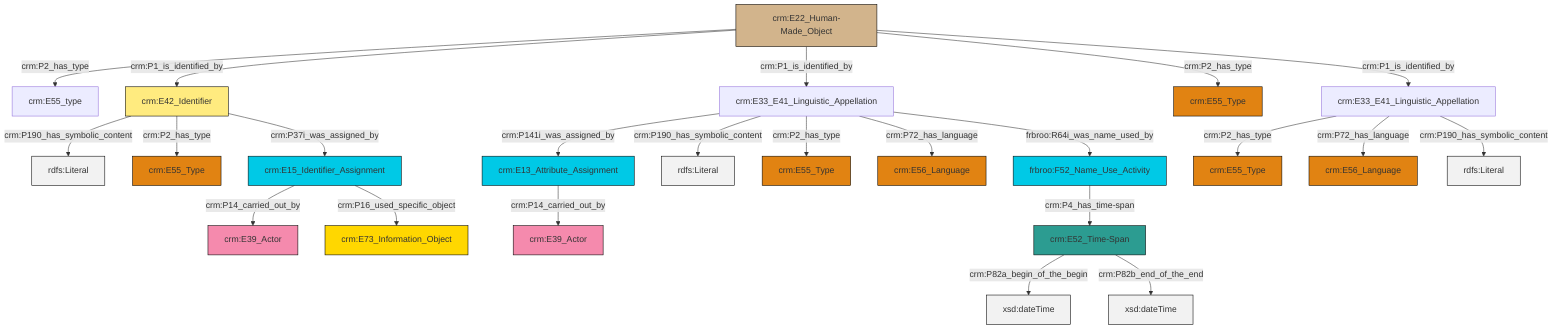 graph TD
classDef Literal fill:#f2f2f2,stroke:#000000;
classDef CRM_Entity fill:#FFFFFF,stroke:#000000;
classDef Temporal_Entity fill:#00C9E6, stroke:#000000;
classDef Type fill:#E18312, stroke:#000000;
classDef Time-Span fill:#2C9C91, stroke:#000000;
classDef Appellation fill:#FFEB7F, stroke:#000000;
classDef Place fill:#008836, stroke:#000000;
classDef Persistent_Item fill:#B266B2, stroke:#000000;
classDef Conceptual_Object fill:#FFD700, stroke:#000000;
classDef Physical_Thing fill:#D2B48C, stroke:#000000;
classDef Actor fill:#f58aad, stroke:#000000;
classDef PC_Classes fill:#4ce600, stroke:#000000;
classDef Multi fill:#cccccc,stroke:#000000;

0["crm:E33_E41_Linguistic_Appellation"]:::Default -->|crm:P141i_was_assigned_by| 1["crm:E13_Attribute_Assignment"]:::Temporal_Entity
0["crm:E33_E41_Linguistic_Appellation"]:::Default -->|crm:P190_has_symbolic_content| 2[rdfs:Literal]:::Literal
3["crm:E22_Human-Made_Object"]:::Physical_Thing -->|crm:P2_has_type| 5["crm:E55_type"]:::Default
0["crm:E33_E41_Linguistic_Appellation"]:::Default -->|crm:P2_has_type| 12["crm:E55_Type"]:::Type
13["crm:E42_Identifier"]:::Appellation -->|crm:P190_has_symbolic_content| 14[rdfs:Literal]:::Literal
15["crm:E33_E41_Linguistic_Appellation"]:::Default -->|crm:P2_has_type| 16["crm:E55_Type"]:::Type
18["frbroo:F52_Name_Use_Activity"]:::Temporal_Entity -->|crm:P4_has_time-span| 19["crm:E52_Time-Span"]:::Time-Span
13["crm:E42_Identifier"]:::Appellation -->|crm:P2_has_type| 10["crm:E55_Type"]:::Type
19["crm:E52_Time-Span"]:::Time-Span -->|crm:P82a_begin_of_the_begin| 25[xsd:dateTime]:::Literal
13["crm:E42_Identifier"]:::Appellation -->|crm:P37i_was_assigned_by| 8["crm:E15_Identifier_Assignment"]:::Temporal_Entity
3["crm:E22_Human-Made_Object"]:::Physical_Thing -->|crm:P1_is_identified_by| 13["crm:E42_Identifier"]:::Appellation
3["crm:E22_Human-Made_Object"]:::Physical_Thing -->|crm:P1_is_identified_by| 0["crm:E33_E41_Linguistic_Appellation"]:::Default
1["crm:E13_Attribute_Assignment"]:::Temporal_Entity -->|crm:P14_carried_out_by| 6["crm:E39_Actor"]:::Actor
0["crm:E33_E41_Linguistic_Appellation"]:::Default -->|crm:P72_has_language| 33["crm:E56_Language"]:::Type
19["crm:E52_Time-Span"]:::Time-Span -->|crm:P82b_end_of_the_end| 35[xsd:dateTime]:::Literal
0["crm:E33_E41_Linguistic_Appellation"]:::Default -->|frbroo:R64i_was_name_used_by| 18["frbroo:F52_Name_Use_Activity"]:::Temporal_Entity
3["crm:E22_Human-Made_Object"]:::Physical_Thing -->|crm:P2_has_type| 27["crm:E55_Type"]:::Type
15["crm:E33_E41_Linguistic_Appellation"]:::Default -->|crm:P72_has_language| 21["crm:E56_Language"]:::Type
15["crm:E33_E41_Linguistic_Appellation"]:::Default -->|crm:P190_has_symbolic_content| 40[rdfs:Literal]:::Literal
8["crm:E15_Identifier_Assignment"]:::Temporal_Entity -->|crm:P14_carried_out_by| 36["crm:E39_Actor"]:::Actor
3["crm:E22_Human-Made_Object"]:::Physical_Thing -->|crm:P1_is_identified_by| 15["crm:E33_E41_Linguistic_Appellation"]:::Default
8["crm:E15_Identifier_Assignment"]:::Temporal_Entity -->|crm:P16_used_specific_object| 38["crm:E73_Information_Object"]:::Conceptual_Object